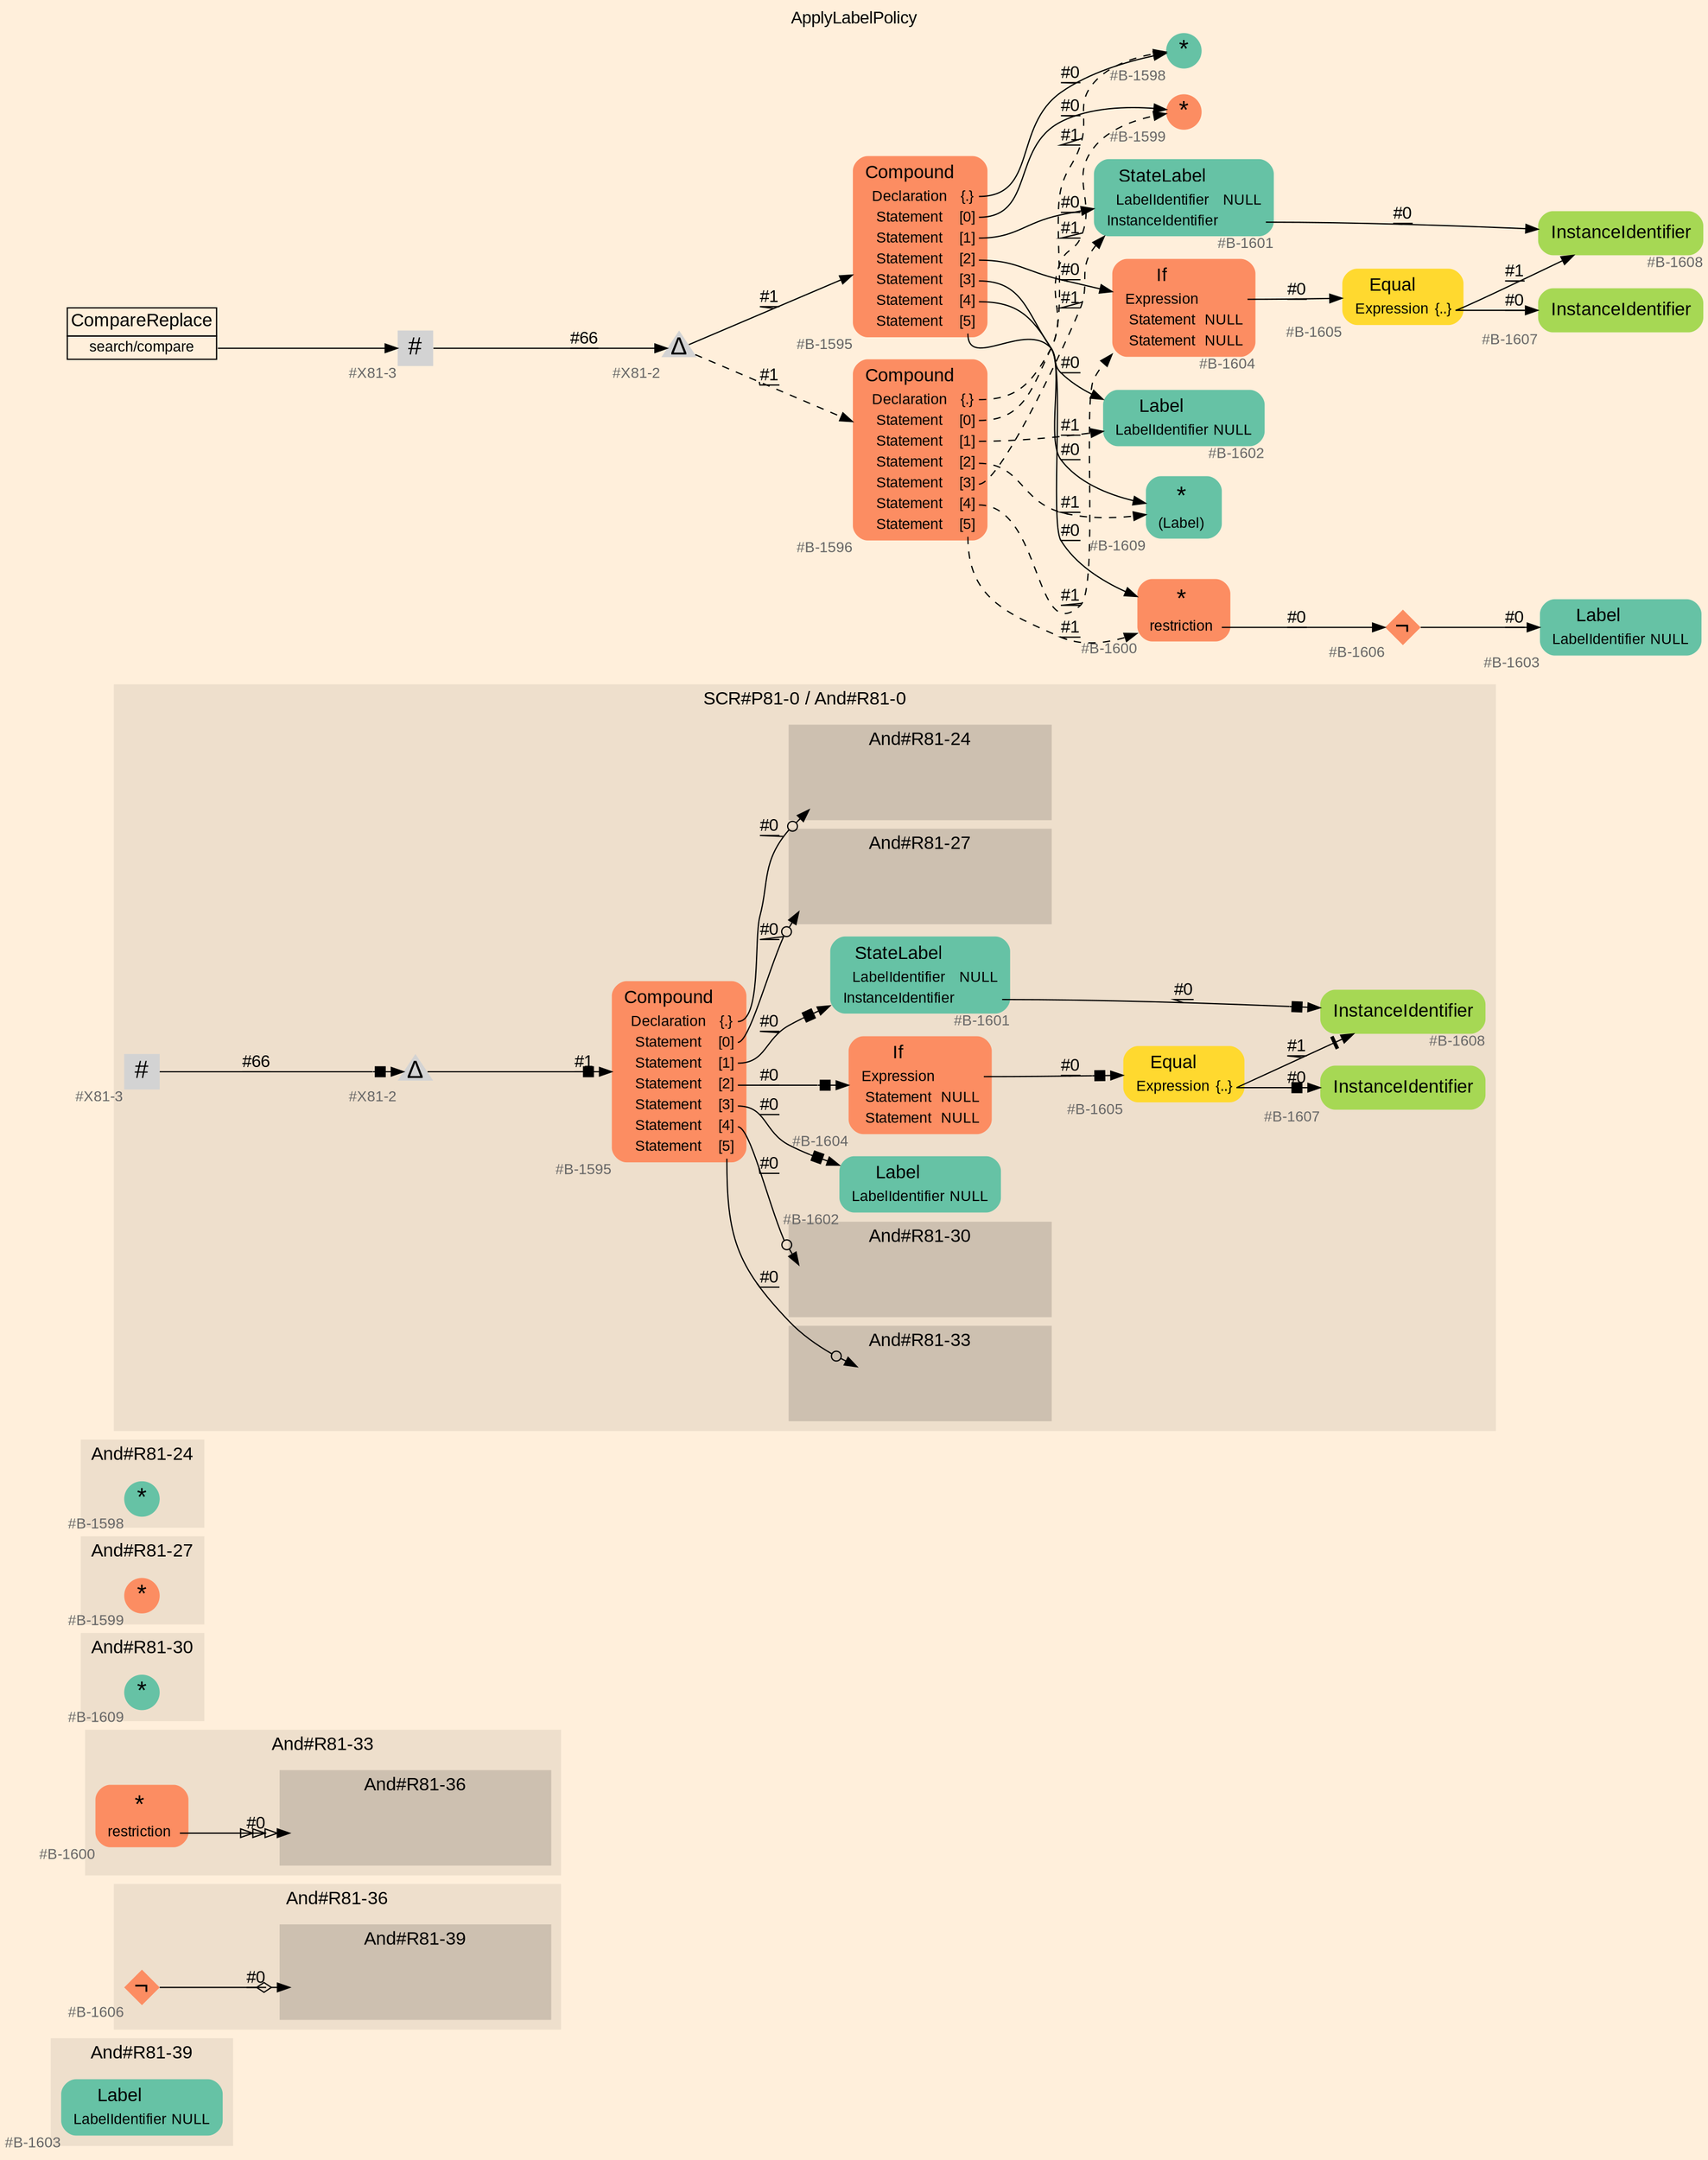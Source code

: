 digraph "ApplyLabelPolicy" {
label = "ApplyLabelPolicy"
labelloc = t
graph [
    rankdir = "LR"
    ranksep = 0.3
    bgcolor = antiquewhite1
    color = black
    fontcolor = black
    fontname = "Arial"
];
node [
    fontname = "Arial"
];
edge [
    fontname = "Arial"
];

// -------------------- figure And#R81-39 --------------------
// -------- region And#R81-39 ----------
subgraph "clusterAnd#R81-39" {
    label = "And#R81-39"
    style = "filled"
    color = antiquewhite2
    fontsize = "15"
    // -------- block And#R81-39/#B-1603 ----------
    "And#R81-39/#B-1603" [
        fillcolor = "/set28/1"
        xlabel = "#B-1603"
        fontsize = "12"
        fontcolor = grey40
        shape = "plaintext"
        label = <<TABLE BORDER="0" CELLBORDER="0" CELLSPACING="0">
         <TR><TD><FONT COLOR="black" POINT-SIZE="15">Label</FONT></TD></TR>
         <TR><TD><FONT COLOR="black" POINT-SIZE="12">LabelIdentifier</FONT></TD><TD PORT="port0"><FONT COLOR="black" POINT-SIZE="12">NULL</FONT></TD></TR>
        </TABLE>>
        style = "rounded,filled"
    ];
    
}


// -------------------- figure And#R81-36 --------------------
// -------- region And#R81-36 ----------
subgraph "clusterAnd#R81-36" {
    label = "And#R81-36"
    style = "filled"
    color = antiquewhite2
    fontsize = "15"
    // -------- block And#R81-36/#B-1606 ----------
    "And#R81-36/#B-1606" [
        fillcolor = "/set28/2"
        xlabel = "#B-1606"
        fontsize = "12"
        fontcolor = grey40
        shape = "diamond"
        label = <<FONT COLOR="black" POINT-SIZE="20">¬</FONT>>
        style = "filled"
        penwidth = 0.0
        fixedsize = true
        width = 0.4
        height = 0.4
    ];
    
    // -------- region And#R81-36/And#R81-39 ----------
    subgraph "clusterAnd#R81-36/And#R81-39" {
        label = "And#R81-39"
        style = "filled"
        color = antiquewhite3
        fontsize = "15"
        // -------- block And#R81-36/And#R81-39/#B-1603 ----------
        "And#R81-36/And#R81-39/#B-1603" [
            fillcolor = "/set28/1"
            xlabel = "#B-1603"
            fontsize = "12"
            fontcolor = grey40
            shape = "none"
            style = "invisible"
        ];
        
    }
    
}

"And#R81-36/#B-1606" -> "And#R81-36/And#R81-39/#B-1603" [
    arrowhead="normalnoneodiamond"
    label = "#0"
    decorate = true
    color = black
    fontcolor = black
];


// -------------------- figure And#R81-33 --------------------
// -------- region And#R81-33 ----------
subgraph "clusterAnd#R81-33" {
    label = "And#R81-33"
    style = "filled"
    color = antiquewhite2
    fontsize = "15"
    // -------- block And#R81-33/#B-1600 ----------
    "And#R81-33/#B-1600" [
        fillcolor = "/set28/2"
        xlabel = "#B-1600"
        fontsize = "12"
        fontcolor = grey40
        shape = "plaintext"
        label = <<TABLE BORDER="0" CELLBORDER="0" CELLSPACING="0">
         <TR><TD><FONT COLOR="black" POINT-SIZE="20">*</FONT></TD></TR>
         <TR><TD><FONT COLOR="black" POINT-SIZE="12">restriction</FONT></TD><TD PORT="port0"></TD></TR>
        </TABLE>>
        style = "rounded,filled"
    ];
    
    // -------- region And#R81-33/And#R81-36 ----------
    subgraph "clusterAnd#R81-33/And#R81-36" {
        label = "And#R81-36"
        style = "filled"
        color = antiquewhite3
        fontsize = "15"
        // -------- block And#R81-33/And#R81-36/#B-1606 ----------
        "And#R81-33/And#R81-36/#B-1606" [
            fillcolor = "/set28/2"
            xlabel = "#B-1606"
            fontsize = "12"
            fontcolor = grey40
            shape = "none"
            style = "invisible"
        ];
        
    }
    
}

"And#R81-33/#B-1600":port0 -> "And#R81-33/And#R81-36/#B-1606" [
    arrowhead="normalonormalonormalonormal"
    label = "#0"
    decorate = true
    color = black
    fontcolor = black
];


// -------------------- figure And#R81-30 --------------------
// -------- region And#R81-30 ----------
subgraph "clusterAnd#R81-30" {
    label = "And#R81-30"
    style = "filled"
    color = antiquewhite2
    fontsize = "15"
    // -------- block And#R81-30/#B-1609 ----------
    "And#R81-30/#B-1609" [
        fillcolor = "/set28/1"
        xlabel = "#B-1609"
        fontsize = "12"
        fontcolor = grey40
        shape = "circle"
        label = <<FONT COLOR="black" POINT-SIZE="20">*</FONT>>
        style = "filled"
        penwidth = 0.0
        fixedsize = true
        width = 0.4
        height = 0.4
    ];
    
}


// -------------------- figure And#R81-27 --------------------
// -------- region And#R81-27 ----------
subgraph "clusterAnd#R81-27" {
    label = "And#R81-27"
    style = "filled"
    color = antiquewhite2
    fontsize = "15"
    // -------- block And#R81-27/#B-1599 ----------
    "And#R81-27/#B-1599" [
        fillcolor = "/set28/2"
        xlabel = "#B-1599"
        fontsize = "12"
        fontcolor = grey40
        shape = "circle"
        label = <<FONT COLOR="black" POINT-SIZE="20">*</FONT>>
        style = "filled"
        penwidth = 0.0
        fixedsize = true
        width = 0.4
        height = 0.4
    ];
    
}


// -------------------- figure And#R81-24 --------------------
// -------- region And#R81-24 ----------
subgraph "clusterAnd#R81-24" {
    label = "And#R81-24"
    style = "filled"
    color = antiquewhite2
    fontsize = "15"
    // -------- block And#R81-24/#B-1598 ----------
    "And#R81-24/#B-1598" [
        fillcolor = "/set28/1"
        xlabel = "#B-1598"
        fontsize = "12"
        fontcolor = grey40
        shape = "circle"
        label = <<FONT COLOR="black" POINT-SIZE="20">*</FONT>>
        style = "filled"
        penwidth = 0.0
        fixedsize = true
        width = 0.4
        height = 0.4
    ];
    
}


// -------------------- figure And#R81-0 --------------------
// -------- region And#R81-0 ----------
subgraph "clusterAnd#R81-0" {
    label = "SCR#P81-0 / And#R81-0"
    style = "filled"
    color = antiquewhite2
    fontsize = "15"
    // -------- block And#R81-0/#B-1604 ----------
    "And#R81-0/#B-1604" [
        fillcolor = "/set28/2"
        xlabel = "#B-1604"
        fontsize = "12"
        fontcolor = grey40
        shape = "plaintext"
        label = <<TABLE BORDER="0" CELLBORDER="0" CELLSPACING="0">
         <TR><TD><FONT COLOR="black" POINT-SIZE="15">If</FONT></TD></TR>
         <TR><TD><FONT COLOR="black" POINT-SIZE="12">Expression</FONT></TD><TD PORT="port0"></TD></TR>
         <TR><TD><FONT COLOR="black" POINT-SIZE="12">Statement</FONT></TD><TD PORT="port1"><FONT COLOR="black" POINT-SIZE="12">NULL</FONT></TD></TR>
         <TR><TD><FONT COLOR="black" POINT-SIZE="12">Statement</FONT></TD><TD PORT="port2"><FONT COLOR="black" POINT-SIZE="12">NULL</FONT></TD></TR>
        </TABLE>>
        style = "rounded,filled"
    ];
    
    // -------- block And#R81-0/#B-1601 ----------
    "And#R81-0/#B-1601" [
        fillcolor = "/set28/1"
        xlabel = "#B-1601"
        fontsize = "12"
        fontcolor = grey40
        shape = "plaintext"
        label = <<TABLE BORDER="0" CELLBORDER="0" CELLSPACING="0">
         <TR><TD><FONT COLOR="black" POINT-SIZE="15">StateLabel</FONT></TD></TR>
         <TR><TD><FONT COLOR="black" POINT-SIZE="12">LabelIdentifier</FONT></TD><TD PORT="port0"><FONT COLOR="black" POINT-SIZE="12">NULL</FONT></TD></TR>
         <TR><TD><FONT COLOR="black" POINT-SIZE="12">InstanceIdentifier</FONT></TD><TD PORT="port1"></TD></TR>
        </TABLE>>
        style = "rounded,filled"
    ];
    
    // -------- block And#R81-0/#B-1595 ----------
    "And#R81-0/#B-1595" [
        fillcolor = "/set28/2"
        xlabel = "#B-1595"
        fontsize = "12"
        fontcolor = grey40
        shape = "plaintext"
        label = <<TABLE BORDER="0" CELLBORDER="0" CELLSPACING="0">
         <TR><TD><FONT COLOR="black" POINT-SIZE="15">Compound</FONT></TD></TR>
         <TR><TD><FONT COLOR="black" POINT-SIZE="12">Declaration</FONT></TD><TD PORT="port0"><FONT COLOR="black" POINT-SIZE="12">{.}</FONT></TD></TR>
         <TR><TD><FONT COLOR="black" POINT-SIZE="12">Statement</FONT></TD><TD PORT="port1"><FONT COLOR="black" POINT-SIZE="12">[0]</FONT></TD></TR>
         <TR><TD><FONT COLOR="black" POINT-SIZE="12">Statement</FONT></TD><TD PORT="port2"><FONT COLOR="black" POINT-SIZE="12">[1]</FONT></TD></TR>
         <TR><TD><FONT COLOR="black" POINT-SIZE="12">Statement</FONT></TD><TD PORT="port3"><FONT COLOR="black" POINT-SIZE="12">[2]</FONT></TD></TR>
         <TR><TD><FONT COLOR="black" POINT-SIZE="12">Statement</FONT></TD><TD PORT="port4"><FONT COLOR="black" POINT-SIZE="12">[3]</FONT></TD></TR>
         <TR><TD><FONT COLOR="black" POINT-SIZE="12">Statement</FONT></TD><TD PORT="port5"><FONT COLOR="black" POINT-SIZE="12">[4]</FONT></TD></TR>
         <TR><TD><FONT COLOR="black" POINT-SIZE="12">Statement</FONT></TD><TD PORT="port6"><FONT COLOR="black" POINT-SIZE="12">[5]</FONT></TD></TR>
        </TABLE>>
        style = "rounded,filled"
    ];
    
    // -------- block And#R81-0/#B-1602 ----------
    "And#R81-0/#B-1602" [
        fillcolor = "/set28/1"
        xlabel = "#B-1602"
        fontsize = "12"
        fontcolor = grey40
        shape = "plaintext"
        label = <<TABLE BORDER="0" CELLBORDER="0" CELLSPACING="0">
         <TR><TD><FONT COLOR="black" POINT-SIZE="15">Label</FONT></TD></TR>
         <TR><TD><FONT COLOR="black" POINT-SIZE="12">LabelIdentifier</FONT></TD><TD PORT="port0"><FONT COLOR="black" POINT-SIZE="12">NULL</FONT></TD></TR>
        </TABLE>>
        style = "rounded,filled"
    ];
    
    // -------- block And#R81-0/#B-1605 ----------
    "And#R81-0/#B-1605" [
        fillcolor = "/set28/6"
        xlabel = "#B-1605"
        fontsize = "12"
        fontcolor = grey40
        shape = "plaintext"
        label = <<TABLE BORDER="0" CELLBORDER="0" CELLSPACING="0">
         <TR><TD><FONT COLOR="black" POINT-SIZE="15">Equal</FONT></TD></TR>
         <TR><TD><FONT COLOR="black" POINT-SIZE="12">Expression</FONT></TD><TD PORT="port0"><FONT COLOR="black" POINT-SIZE="12">{..}</FONT></TD></TR>
        </TABLE>>
        style = "rounded,filled"
    ];
    
    // -------- block And#R81-0/#B-1607 ----------
    "And#R81-0/#B-1607" [
        fillcolor = "/set28/5"
        xlabel = "#B-1607"
        fontsize = "12"
        fontcolor = grey40
        shape = "plaintext"
        label = <<TABLE BORDER="0" CELLBORDER="0" CELLSPACING="0">
         <TR><TD><FONT COLOR="black" POINT-SIZE="15">InstanceIdentifier</FONT></TD></TR>
        </TABLE>>
        style = "rounded,filled"
    ];
    
    // -------- block And#R81-0/#B-1608 ----------
    "And#R81-0/#B-1608" [
        fillcolor = "/set28/5"
        xlabel = "#B-1608"
        fontsize = "12"
        fontcolor = grey40
        shape = "plaintext"
        label = <<TABLE BORDER="0" CELLBORDER="0" CELLSPACING="0">
         <TR><TD><FONT COLOR="black" POINT-SIZE="15">InstanceIdentifier</FONT></TD></TR>
        </TABLE>>
        style = "rounded,filled"
    ];
    
    // -------- block And#R81-0/#X81-2 ----------
    "And#R81-0/#X81-2" [
        xlabel = "#X81-2"
        fontsize = "12"
        fontcolor = grey40
        shape = "triangle"
        label = <<FONT COLOR="black" POINT-SIZE="20">Δ</FONT>>
        style = "filled"
        penwidth = 0.0
        fixedsize = true
        width = 0.4
        height = 0.4
    ];
    
    // -------- block And#R81-0/#X81-3 ----------
    "And#R81-0/#X81-3" [
        xlabel = "#X81-3"
        fontsize = "12"
        fontcolor = grey40
        shape = "square"
        label = <<FONT COLOR="black" POINT-SIZE="20">#</FONT>>
        style = "filled"
        penwidth = 0.0
        fixedsize = true
        width = 0.4
        height = 0.4
    ];
    
    // -------- region And#R81-0/And#R81-24 ----------
    subgraph "clusterAnd#R81-0/And#R81-24" {
        label = "And#R81-24"
        style = "filled"
        color = antiquewhite3
        fontsize = "15"
        // -------- block And#R81-0/And#R81-24/#B-1598 ----------
        "And#R81-0/And#R81-24/#B-1598" [
            fillcolor = "/set28/1"
            xlabel = "#B-1598"
            fontsize = "12"
            fontcolor = grey40
            shape = "none"
            style = "invisible"
        ];
        
    }
    
    // -------- region And#R81-0/And#R81-27 ----------
    subgraph "clusterAnd#R81-0/And#R81-27" {
        label = "And#R81-27"
        style = "filled"
        color = antiquewhite3
        fontsize = "15"
        // -------- block And#R81-0/And#R81-27/#B-1599 ----------
        "And#R81-0/And#R81-27/#B-1599" [
            fillcolor = "/set28/2"
            xlabel = "#B-1599"
            fontsize = "12"
            fontcolor = grey40
            shape = "none"
            style = "invisible"
        ];
        
    }
    
    // -------- region And#R81-0/And#R81-30 ----------
    subgraph "clusterAnd#R81-0/And#R81-30" {
        label = "And#R81-30"
        style = "filled"
        color = antiquewhite3
        fontsize = "15"
        // -------- block And#R81-0/And#R81-30/#B-1609 ----------
        "And#R81-0/And#R81-30/#B-1609" [
            fillcolor = "/set28/1"
            xlabel = "#B-1609"
            fontsize = "12"
            fontcolor = grey40
            shape = "none"
            style = "invisible"
        ];
        
    }
    
    // -------- region And#R81-0/And#R81-33 ----------
    subgraph "clusterAnd#R81-0/And#R81-33" {
        label = "And#R81-33"
        style = "filled"
        color = antiquewhite3
        fontsize = "15"
        // -------- block And#R81-0/And#R81-33/#B-1600 ----------
        "And#R81-0/And#R81-33/#B-1600" [
            fillcolor = "/set28/2"
            xlabel = "#B-1600"
            fontsize = "12"
            fontcolor = grey40
            shape = "none"
            style = "invisible"
        ];
        
    }
    
}

"And#R81-0/#B-1604":port0 -> "And#R81-0/#B-1605" [
    arrowhead="normalnonebox"
    label = "#0"
    decorate = true
    color = black
    fontcolor = black
];

"And#R81-0/#B-1601":port1 -> "And#R81-0/#B-1608" [
    arrowhead="normalnonebox"
    label = "#0"
    decorate = true
    color = black
    fontcolor = black
];

"And#R81-0/#B-1595":port0 -> "And#R81-0/And#R81-24/#B-1598" [
    arrowhead="normalnoneodot"
    label = "#0"
    decorate = true
    color = black
    fontcolor = black
];

"And#R81-0/#B-1595":port1 -> "And#R81-0/And#R81-27/#B-1599" [
    arrowhead="normalnoneodot"
    label = "#0"
    decorate = true
    color = black
    fontcolor = black
];

"And#R81-0/#B-1595":port2 -> "And#R81-0/#B-1601" [
    arrowhead="normalnonebox"
    label = "#0"
    decorate = true
    color = black
    fontcolor = black
];

"And#R81-0/#B-1595":port3 -> "And#R81-0/#B-1604" [
    arrowhead="normalnonebox"
    label = "#0"
    decorate = true
    color = black
    fontcolor = black
];

"And#R81-0/#B-1595":port4 -> "And#R81-0/#B-1602" [
    arrowhead="normalnonebox"
    label = "#0"
    decorate = true
    color = black
    fontcolor = black
];

"And#R81-0/#B-1595":port5 -> "And#R81-0/And#R81-30/#B-1609" [
    arrowhead="normalnoneodot"
    label = "#0"
    decorate = true
    color = black
    fontcolor = black
];

"And#R81-0/#B-1595":port6 -> "And#R81-0/And#R81-33/#B-1600" [
    arrowhead="normalnoneodot"
    label = "#0"
    decorate = true
    color = black
    fontcolor = black
];

"And#R81-0/#B-1605":port0 -> "And#R81-0/#B-1607" [
    arrowhead="normalnonebox"
    label = "#0"
    decorate = true
    color = black
    fontcolor = black
];

"And#R81-0/#B-1605":port0 -> "And#R81-0/#B-1608" [
    arrowhead="normalnonetee"
    label = "#1"
    decorate = true
    color = black
    fontcolor = black
];

"And#R81-0/#X81-2" -> "And#R81-0/#B-1595" [
    arrowhead="normalnonebox"
    label = "#1"
    decorate = true
    color = black
    fontcolor = black
];

"And#R81-0/#X81-3" -> "And#R81-0/#X81-2" [
    arrowhead="normalnonebox"
    label = "#66"
    decorate = true
    color = black
    fontcolor = black
];


// -------------------- transformation figure --------------------
// -------- block CR#X81-4 ----------
"CR#X81-4" [
    fillcolor = antiquewhite1
    fontsize = "12"
    fontcolor = grey40
    shape = "plaintext"
    label = <<TABLE BORDER="0" CELLBORDER="1" CELLSPACING="0">
     <TR><TD><FONT COLOR="black" POINT-SIZE="15">CompareReplace</FONT></TD></TR>
     <TR><TD PORT="port0"><FONT COLOR="black" POINT-SIZE="12">search/compare</FONT></TD></TR>
    </TABLE>>
    style = "filled"
    color = black
];

// -------- block #X81-3 ----------
"#X81-3" [
    xlabel = "#X81-3"
    fontsize = "12"
    fontcolor = grey40
    shape = "square"
    label = <<FONT COLOR="black" POINT-SIZE="20">#</FONT>>
    style = "filled"
    penwidth = 0.0
    fixedsize = true
    width = 0.4
    height = 0.4
];

// -------- block #X81-2 ----------
"#X81-2" [
    xlabel = "#X81-2"
    fontsize = "12"
    fontcolor = grey40
    shape = "triangle"
    label = <<FONT COLOR="black" POINT-SIZE="20">Δ</FONT>>
    style = "filled"
    penwidth = 0.0
    fixedsize = true
    width = 0.4
    height = 0.4
];

// -------- block #B-1595 ----------
"#B-1595" [
    fillcolor = "/set28/2"
    xlabel = "#B-1595"
    fontsize = "12"
    fontcolor = grey40
    shape = "plaintext"
    label = <<TABLE BORDER="0" CELLBORDER="0" CELLSPACING="0">
     <TR><TD><FONT COLOR="black" POINT-SIZE="15">Compound</FONT></TD></TR>
     <TR><TD><FONT COLOR="black" POINT-SIZE="12">Declaration</FONT></TD><TD PORT="port0"><FONT COLOR="black" POINT-SIZE="12">{.}</FONT></TD></TR>
     <TR><TD><FONT COLOR="black" POINT-SIZE="12">Statement</FONT></TD><TD PORT="port1"><FONT COLOR="black" POINT-SIZE="12">[0]</FONT></TD></TR>
     <TR><TD><FONT COLOR="black" POINT-SIZE="12">Statement</FONT></TD><TD PORT="port2"><FONT COLOR="black" POINT-SIZE="12">[1]</FONT></TD></TR>
     <TR><TD><FONT COLOR="black" POINT-SIZE="12">Statement</FONT></TD><TD PORT="port3"><FONT COLOR="black" POINT-SIZE="12">[2]</FONT></TD></TR>
     <TR><TD><FONT COLOR="black" POINT-SIZE="12">Statement</FONT></TD><TD PORT="port4"><FONT COLOR="black" POINT-SIZE="12">[3]</FONT></TD></TR>
     <TR><TD><FONT COLOR="black" POINT-SIZE="12">Statement</FONT></TD><TD PORT="port5"><FONT COLOR="black" POINT-SIZE="12">[4]</FONT></TD></TR>
     <TR><TD><FONT COLOR="black" POINT-SIZE="12">Statement</FONT></TD><TD PORT="port6"><FONT COLOR="black" POINT-SIZE="12">[5]</FONT></TD></TR>
    </TABLE>>
    style = "rounded,filled"
];

// -------- block #B-1598 ----------
"#B-1598" [
    fillcolor = "/set28/1"
    xlabel = "#B-1598"
    fontsize = "12"
    fontcolor = grey40
    shape = "circle"
    label = <<FONT COLOR="black" POINT-SIZE="20">*</FONT>>
    style = "filled"
    penwidth = 0.0
    fixedsize = true
    width = 0.4
    height = 0.4
];

// -------- block #B-1599 ----------
"#B-1599" [
    fillcolor = "/set28/2"
    xlabel = "#B-1599"
    fontsize = "12"
    fontcolor = grey40
    shape = "circle"
    label = <<FONT COLOR="black" POINT-SIZE="20">*</FONT>>
    style = "filled"
    penwidth = 0.0
    fixedsize = true
    width = 0.4
    height = 0.4
];

// -------- block #B-1601 ----------
"#B-1601" [
    fillcolor = "/set28/1"
    xlabel = "#B-1601"
    fontsize = "12"
    fontcolor = grey40
    shape = "plaintext"
    label = <<TABLE BORDER="0" CELLBORDER="0" CELLSPACING="0">
     <TR><TD><FONT COLOR="black" POINT-SIZE="15">StateLabel</FONT></TD></TR>
     <TR><TD><FONT COLOR="black" POINT-SIZE="12">LabelIdentifier</FONT></TD><TD PORT="port0"><FONT COLOR="black" POINT-SIZE="12">NULL</FONT></TD></TR>
     <TR><TD><FONT COLOR="black" POINT-SIZE="12">InstanceIdentifier</FONT></TD><TD PORT="port1"></TD></TR>
    </TABLE>>
    style = "rounded,filled"
];

// -------- block #B-1608 ----------
"#B-1608" [
    fillcolor = "/set28/5"
    xlabel = "#B-1608"
    fontsize = "12"
    fontcolor = grey40
    shape = "plaintext"
    label = <<TABLE BORDER="0" CELLBORDER="0" CELLSPACING="0">
     <TR><TD><FONT COLOR="black" POINT-SIZE="15">InstanceIdentifier</FONT></TD></TR>
    </TABLE>>
    style = "rounded,filled"
];

// -------- block #B-1604 ----------
"#B-1604" [
    fillcolor = "/set28/2"
    xlabel = "#B-1604"
    fontsize = "12"
    fontcolor = grey40
    shape = "plaintext"
    label = <<TABLE BORDER="0" CELLBORDER="0" CELLSPACING="0">
     <TR><TD><FONT COLOR="black" POINT-SIZE="15">If</FONT></TD></TR>
     <TR><TD><FONT COLOR="black" POINT-SIZE="12">Expression</FONT></TD><TD PORT="port0"></TD></TR>
     <TR><TD><FONT COLOR="black" POINT-SIZE="12">Statement</FONT></TD><TD PORT="port1"><FONT COLOR="black" POINT-SIZE="12">NULL</FONT></TD></TR>
     <TR><TD><FONT COLOR="black" POINT-SIZE="12">Statement</FONT></TD><TD PORT="port2"><FONT COLOR="black" POINT-SIZE="12">NULL</FONT></TD></TR>
    </TABLE>>
    style = "rounded,filled"
];

// -------- block #B-1605 ----------
"#B-1605" [
    fillcolor = "/set28/6"
    xlabel = "#B-1605"
    fontsize = "12"
    fontcolor = grey40
    shape = "plaintext"
    label = <<TABLE BORDER="0" CELLBORDER="0" CELLSPACING="0">
     <TR><TD><FONT COLOR="black" POINT-SIZE="15">Equal</FONT></TD></TR>
     <TR><TD><FONT COLOR="black" POINT-SIZE="12">Expression</FONT></TD><TD PORT="port0"><FONT COLOR="black" POINT-SIZE="12">{..}</FONT></TD></TR>
    </TABLE>>
    style = "rounded,filled"
];

// -------- block #B-1607 ----------
"#B-1607" [
    fillcolor = "/set28/5"
    xlabel = "#B-1607"
    fontsize = "12"
    fontcolor = grey40
    shape = "plaintext"
    label = <<TABLE BORDER="0" CELLBORDER="0" CELLSPACING="0">
     <TR><TD><FONT COLOR="black" POINT-SIZE="15">InstanceIdentifier</FONT></TD></TR>
    </TABLE>>
    style = "rounded,filled"
];

// -------- block #B-1602 ----------
"#B-1602" [
    fillcolor = "/set28/1"
    xlabel = "#B-1602"
    fontsize = "12"
    fontcolor = grey40
    shape = "plaintext"
    label = <<TABLE BORDER="0" CELLBORDER="0" CELLSPACING="0">
     <TR><TD><FONT COLOR="black" POINT-SIZE="15">Label</FONT></TD></TR>
     <TR><TD><FONT COLOR="black" POINT-SIZE="12">LabelIdentifier</FONT></TD><TD PORT="port0"><FONT COLOR="black" POINT-SIZE="12">NULL</FONT></TD></TR>
    </TABLE>>
    style = "rounded,filled"
];

// -------- block #B-1609 ----------
"#B-1609" [
    fillcolor = "/set28/1"
    xlabel = "#B-1609"
    fontsize = "12"
    fontcolor = grey40
    shape = "plaintext"
    label = <<TABLE BORDER="0" CELLBORDER="0" CELLSPACING="0">
     <TR><TD><FONT COLOR="black" POINT-SIZE="20">*</FONT></TD></TR>
     <TR><TD><FONT COLOR="black" POINT-SIZE="12">(Label)</FONT></TD><TD PORT="port0"></TD></TR>
    </TABLE>>
    style = "rounded,filled"
];

// -------- block #B-1600 ----------
"#B-1600" [
    fillcolor = "/set28/2"
    xlabel = "#B-1600"
    fontsize = "12"
    fontcolor = grey40
    shape = "plaintext"
    label = <<TABLE BORDER="0" CELLBORDER="0" CELLSPACING="0">
     <TR><TD><FONT COLOR="black" POINT-SIZE="20">*</FONT></TD></TR>
     <TR><TD><FONT COLOR="black" POINT-SIZE="12">restriction</FONT></TD><TD PORT="port0"></TD></TR>
    </TABLE>>
    style = "rounded,filled"
];

// -------- block #B-1606 ----------
"#B-1606" [
    fillcolor = "/set28/2"
    xlabel = "#B-1606"
    fontsize = "12"
    fontcolor = grey40
    shape = "diamond"
    label = <<FONT COLOR="black" POINT-SIZE="20">¬</FONT>>
    style = "filled"
    penwidth = 0.0
    fixedsize = true
    width = 0.4
    height = 0.4
];

// -------- block #B-1603 ----------
"#B-1603" [
    fillcolor = "/set28/1"
    xlabel = "#B-1603"
    fontsize = "12"
    fontcolor = grey40
    shape = "plaintext"
    label = <<TABLE BORDER="0" CELLBORDER="0" CELLSPACING="0">
     <TR><TD><FONT COLOR="black" POINT-SIZE="15">Label</FONT></TD></TR>
     <TR><TD><FONT COLOR="black" POINT-SIZE="12">LabelIdentifier</FONT></TD><TD PORT="port0"><FONT COLOR="black" POINT-SIZE="12">NULL</FONT></TD></TR>
    </TABLE>>
    style = "rounded,filled"
];

// -------- block #B-1596 ----------
"#B-1596" [
    fillcolor = "/set28/2"
    xlabel = "#B-1596"
    fontsize = "12"
    fontcolor = grey40
    shape = "plaintext"
    label = <<TABLE BORDER="0" CELLBORDER="0" CELLSPACING="0">
     <TR><TD><FONT COLOR="black" POINT-SIZE="15">Compound</FONT></TD></TR>
     <TR><TD><FONT COLOR="black" POINT-SIZE="12">Declaration</FONT></TD><TD PORT="port0"><FONT COLOR="black" POINT-SIZE="12">{.}</FONT></TD></TR>
     <TR><TD><FONT COLOR="black" POINT-SIZE="12">Statement</FONT></TD><TD PORT="port1"><FONT COLOR="black" POINT-SIZE="12">[0]</FONT></TD></TR>
     <TR><TD><FONT COLOR="black" POINT-SIZE="12">Statement</FONT></TD><TD PORT="port2"><FONT COLOR="black" POINT-SIZE="12">[1]</FONT></TD></TR>
     <TR><TD><FONT COLOR="black" POINT-SIZE="12">Statement</FONT></TD><TD PORT="port3"><FONT COLOR="black" POINT-SIZE="12">[2]</FONT></TD></TR>
     <TR><TD><FONT COLOR="black" POINT-SIZE="12">Statement</FONT></TD><TD PORT="port4"><FONT COLOR="black" POINT-SIZE="12">[3]</FONT></TD></TR>
     <TR><TD><FONT COLOR="black" POINT-SIZE="12">Statement</FONT></TD><TD PORT="port5"><FONT COLOR="black" POINT-SIZE="12">[4]</FONT></TD></TR>
     <TR><TD><FONT COLOR="black" POINT-SIZE="12">Statement</FONT></TD><TD PORT="port6"><FONT COLOR="black" POINT-SIZE="12">[5]</FONT></TD></TR>
    </TABLE>>
    style = "rounded,filled"
];

"CR#X81-4":port0 -> "#X81-3" [
    label = ""
    decorate = true
    color = black
    fontcolor = black
];

"#X81-3" -> "#X81-2" [
    label = "#66"
    decorate = true
    color = black
    fontcolor = black
];

"#X81-2" -> "#B-1595" [
    label = "#1"
    decorate = true
    color = black
    fontcolor = black
];

"#X81-2" -> "#B-1596" [
    style="dashed"
    label = "#1"
    decorate = true
    color = black
    fontcolor = black
];

"#B-1595":port0 -> "#B-1598" [
    label = "#0"
    decorate = true
    color = black
    fontcolor = black
];

"#B-1595":port1 -> "#B-1599" [
    label = "#0"
    decorate = true
    color = black
    fontcolor = black
];

"#B-1595":port2 -> "#B-1601" [
    label = "#0"
    decorate = true
    color = black
    fontcolor = black
];

"#B-1595":port3 -> "#B-1604" [
    label = "#0"
    decorate = true
    color = black
    fontcolor = black
];

"#B-1595":port4 -> "#B-1602" [
    label = "#0"
    decorate = true
    color = black
    fontcolor = black
];

"#B-1595":port5 -> "#B-1609" [
    label = "#0"
    decorate = true
    color = black
    fontcolor = black
];

"#B-1595":port6 -> "#B-1600" [
    label = "#0"
    decorate = true
    color = black
    fontcolor = black
];

"#B-1601":port1 -> "#B-1608" [
    label = "#0"
    decorate = true
    color = black
    fontcolor = black
];

"#B-1604":port0 -> "#B-1605" [
    label = "#0"
    decorate = true
    color = black
    fontcolor = black
];

"#B-1605":port0 -> "#B-1607" [
    label = "#0"
    decorate = true
    color = black
    fontcolor = black
];

"#B-1605":port0 -> "#B-1608" [
    label = "#1"
    decorate = true
    color = black
    fontcolor = black
];

"#B-1600":port0 -> "#B-1606" [
    label = "#0"
    decorate = true
    color = black
    fontcolor = black
];

"#B-1606" -> "#B-1603" [
    label = "#0"
    decorate = true
    color = black
    fontcolor = black
];

"#B-1596":port0 -> "#B-1598" [
    style="dashed"
    label = "#1"
    decorate = true
    color = black
    fontcolor = black
];

"#B-1596":port1 -> "#B-1599" [
    style="dashed"
    label = "#1"
    decorate = true
    color = black
    fontcolor = black
];

"#B-1596":port2 -> "#B-1602" [
    style="dashed"
    label = "#1"
    decorate = true
    color = black
    fontcolor = black
];

"#B-1596":port3 -> "#B-1609" [
    style="dashed"
    label = "#1"
    decorate = true
    color = black
    fontcolor = black
];

"#B-1596":port4 -> "#B-1601" [
    style="dashed"
    label = "#1"
    decorate = true
    color = black
    fontcolor = black
];

"#B-1596":port5 -> "#B-1604" [
    style="dashed"
    label = "#1"
    decorate = true
    color = black
    fontcolor = black
];

"#B-1596":port6 -> "#B-1600" [
    style="dashed"
    label = "#1"
    decorate = true
    color = black
    fontcolor = black
];


}
